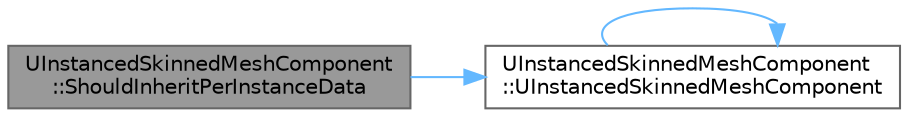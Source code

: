 digraph "UInstancedSkinnedMeshComponent::ShouldInheritPerInstanceData"
{
 // INTERACTIVE_SVG=YES
 // LATEX_PDF_SIZE
  bgcolor="transparent";
  edge [fontname=Helvetica,fontsize=10,labelfontname=Helvetica,labelfontsize=10];
  node [fontname=Helvetica,fontsize=10,shape=box,height=0.2,width=0.4];
  rankdir="LR";
  Node1 [id="Node000001",label="UInstancedSkinnedMeshComponent\l::ShouldInheritPerInstanceData",height=0.2,width=0.4,color="gray40", fillcolor="grey60", style="filled", fontcolor="black",tooltip=" "];
  Node1 -> Node2 [id="edge1_Node000001_Node000002",color="steelblue1",style="solid",tooltip=" "];
  Node2 [id="Node000002",label="UInstancedSkinnedMeshComponent\l::UInstancedSkinnedMeshComponent",height=0.2,width=0.4,color="grey40", fillcolor="white", style="filled",URL="$df/d4b/classUInstancedSkinnedMeshComponent.html#a4b29a5a198ee2a89c25b9b344379795b",tooltip=" "];
  Node2 -> Node2 [id="edge2_Node000002_Node000002",color="steelblue1",style="solid",tooltip=" "];
}
